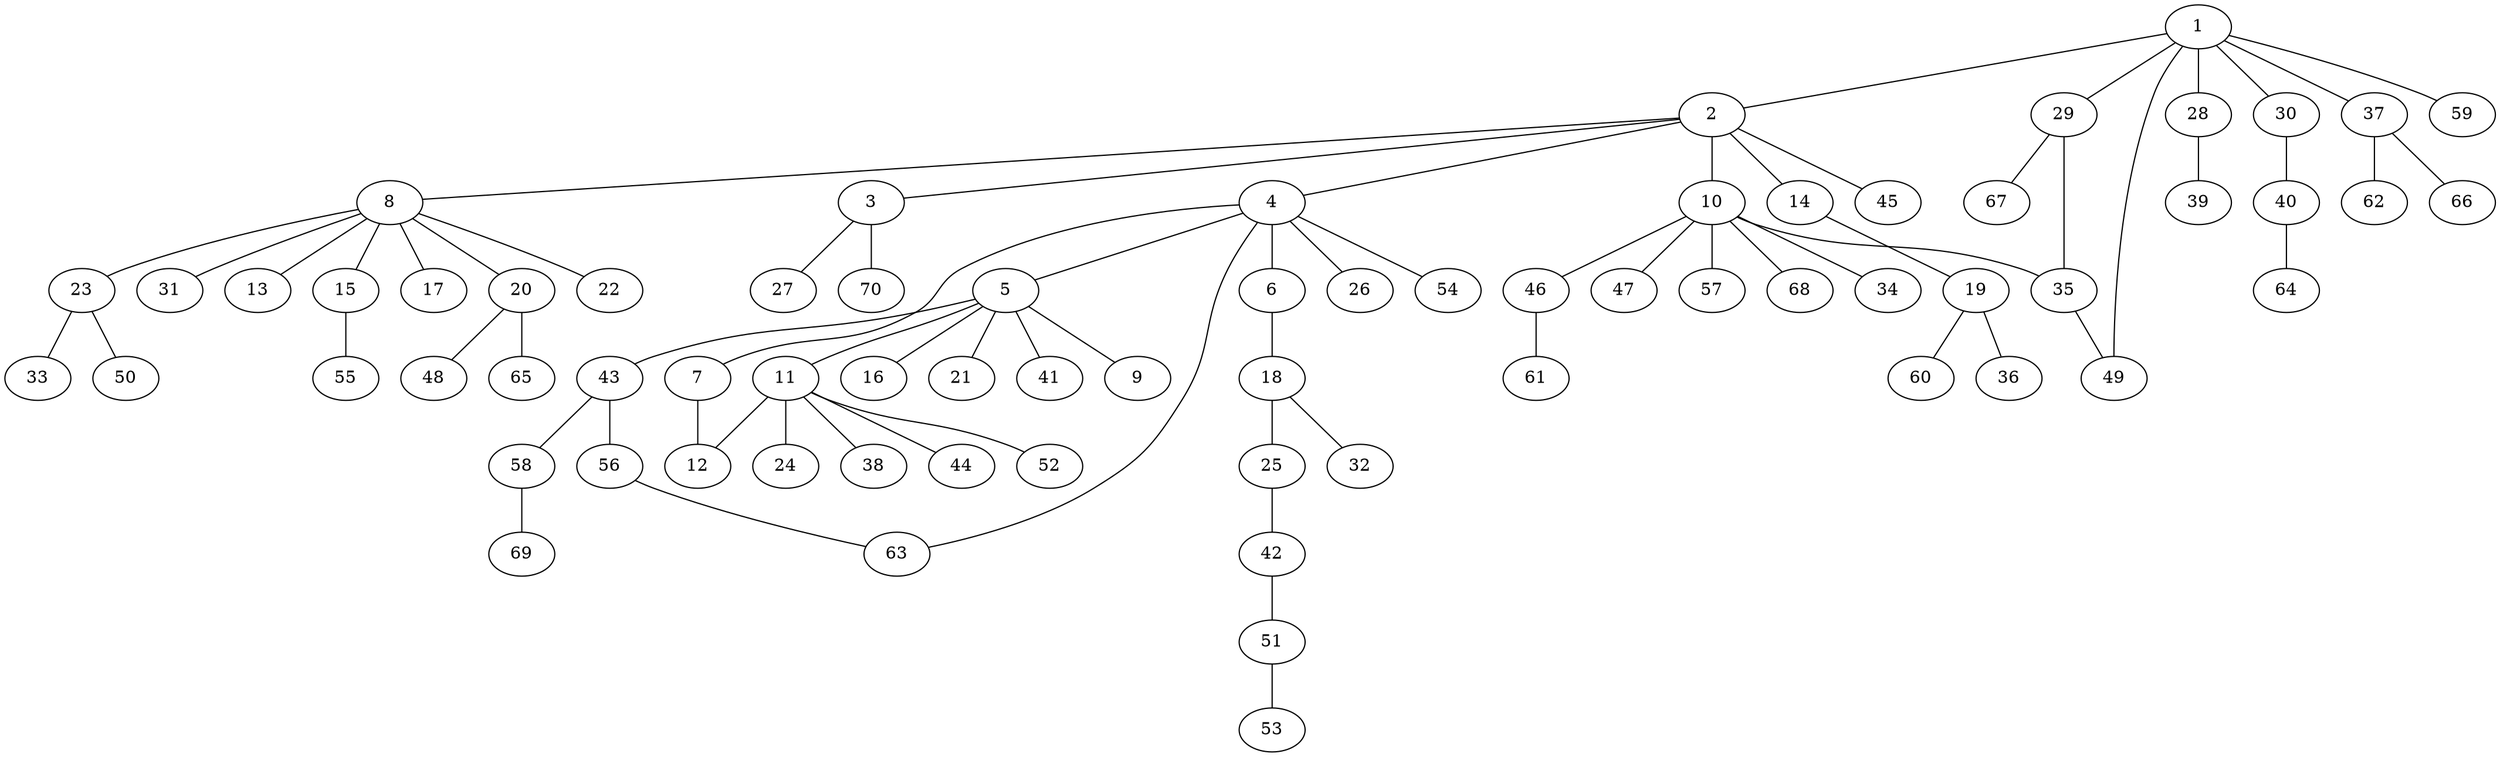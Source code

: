 graph graphname {1--2
1--28
1--29
1--30
1--37
1--49
1--59
2--3
2--4
2--8
2--10
2--14
2--45
3--27
3--70
4--5
4--6
4--7
4--26
4--54
4--63
5--9
5--11
5--16
5--21
5--41
5--43
6--18
7--12
8--13
8--15
8--17
8--20
8--22
8--23
8--31
10--34
10--35
10--46
10--47
10--57
10--68
11--12
11--24
11--38
11--44
11--52
14--19
15--55
18--25
18--32
19--36
19--60
20--48
20--65
23--33
23--50
25--42
28--39
29--35
29--67
30--40
35--49
37--62
37--66
40--64
42--51
43--56
43--58
46--61
51--53
56--63
58--69
}